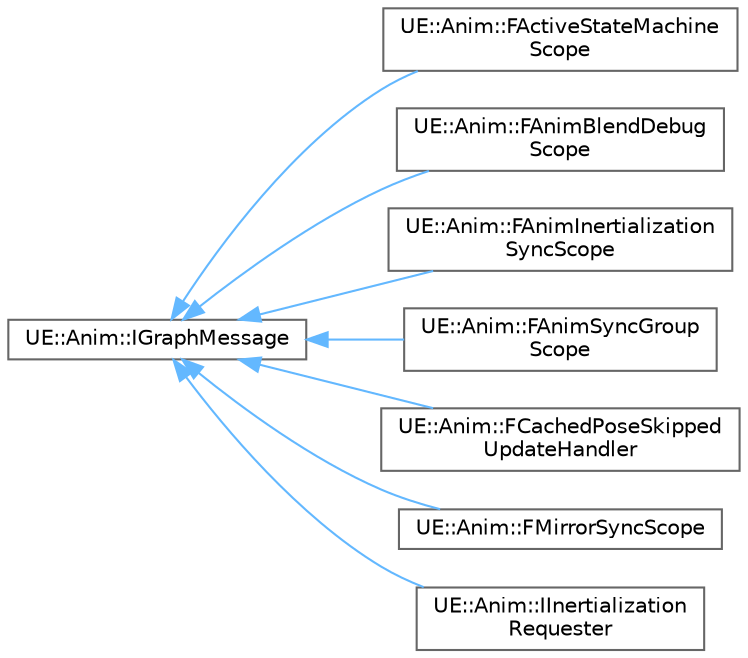 digraph "Graphical Class Hierarchy"
{
 // INTERACTIVE_SVG=YES
 // LATEX_PDF_SIZE
  bgcolor="transparent";
  edge [fontname=Helvetica,fontsize=10,labelfontname=Helvetica,labelfontsize=10];
  node [fontname=Helvetica,fontsize=10,shape=box,height=0.2,width=0.4];
  rankdir="LR";
  Node0 [id="Node000000",label="UE::Anim::IGraphMessage",height=0.2,width=0.4,color="grey40", fillcolor="white", style="filled",URL="$df/db0/classUE_1_1Anim_1_1IGraphMessage.html",tooltip=" "];
  Node0 -> Node1 [id="edge8904_Node000000_Node000001",dir="back",color="steelblue1",style="solid",tooltip=" "];
  Node1 [id="Node000001",label="UE::Anim::FActiveStateMachine\lScope",height=0.2,width=0.4,color="grey40", fillcolor="white", style="filled",URL="$dc/ddf/classUE_1_1Anim_1_1FActiveStateMachineScope.html",tooltip=" "];
  Node0 -> Node2 [id="edge8905_Node000000_Node000002",dir="back",color="steelblue1",style="solid",tooltip=" "];
  Node2 [id="Node000002",label="UE::Anim::FAnimBlendDebug\lScope",height=0.2,width=0.4,color="grey40", fillcolor="white", style="filled",URL="$d9/d3b/classUE_1_1Anim_1_1FAnimBlendDebugScope.html",tooltip=" "];
  Node0 -> Node3 [id="edge8906_Node000000_Node000003",dir="back",color="steelblue1",style="solid",tooltip=" "];
  Node3 [id="Node000003",label="UE::Anim::FAnimInertialization\lSyncScope",height=0.2,width=0.4,color="grey40", fillcolor="white", style="filled",URL="$dc/d28/classUE_1_1Anim_1_1FAnimInertializationSyncScope.html",tooltip=" "];
  Node0 -> Node4 [id="edge8907_Node000000_Node000004",dir="back",color="steelblue1",style="solid",tooltip=" "];
  Node4 [id="Node000004",label="UE::Anim::FAnimSyncGroup\lScope",height=0.2,width=0.4,color="grey40", fillcolor="white", style="filled",URL="$d6/d72/classUE_1_1Anim_1_1FAnimSyncGroupScope.html",tooltip=" "];
  Node0 -> Node5 [id="edge8908_Node000000_Node000005",dir="back",color="steelblue1",style="solid",tooltip=" "];
  Node5 [id="Node000005",label="UE::Anim::FCachedPoseSkipped\lUpdateHandler",height=0.2,width=0.4,color="grey40", fillcolor="white", style="filled",URL="$df/d5b/classUE_1_1Anim_1_1FCachedPoseSkippedUpdateHandler.html",tooltip=" "];
  Node0 -> Node6 [id="edge8909_Node000000_Node000006",dir="back",color="steelblue1",style="solid",tooltip=" "];
  Node6 [id="Node000006",label="UE::Anim::FMirrorSyncScope",height=0.2,width=0.4,color="grey40", fillcolor="white", style="filled",URL="$d0/d24/classUE_1_1Anim_1_1FMirrorSyncScope.html",tooltip=" "];
  Node0 -> Node7 [id="edge8910_Node000000_Node000007",dir="back",color="steelblue1",style="solid",tooltip=" "];
  Node7 [id="Node000007",label="UE::Anim::IInertialization\lRequester",height=0.2,width=0.4,color="grey40", fillcolor="white", style="filled",URL="$df/d7e/classUE_1_1Anim_1_1IInertializationRequester.html",tooltip=" "];
}
